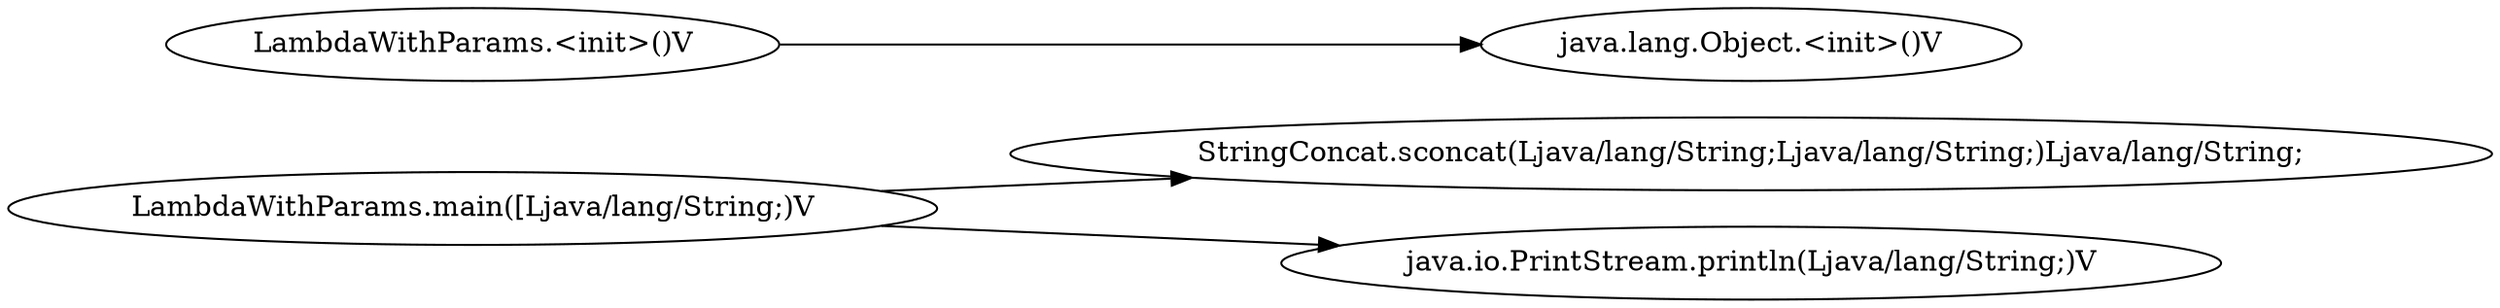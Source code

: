 digraph graphname {
rankdir="LR";
114 [label="StringConcat.sconcat(Ljava/lang/String;Ljava/lang/String;)Ljava/lang/String;"]
124 [label="LambdaWithParams.<init>()V"]
125 [label="java.lang.Object.<init>()V"]
127 [label="LambdaWithParams.main([Ljava/lang/String;)V"]
136 [label="java.io.PrintStream.println(Ljava/lang/String;)V"]
124 -> 125
127 -> 114
127 -> 136
}
